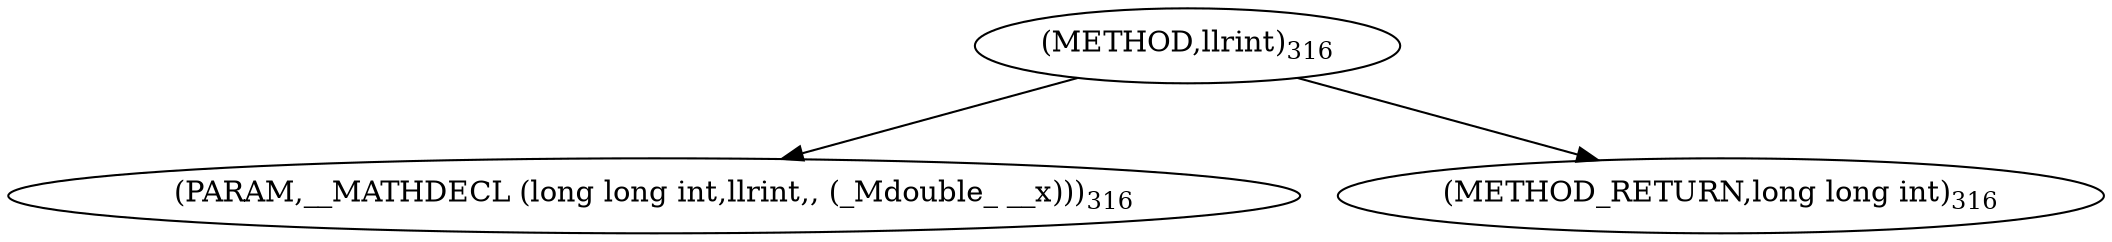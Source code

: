digraph "llrint" {  
"20618" [label = <(METHOD,llrint)<SUB>316</SUB>> ]
"20619" [label = <(PARAM,__MATHDECL (long long int,llrint,, (_Mdouble_ __x)))<SUB>316</SUB>> ]
"20620" [label = <(METHOD_RETURN,long long int)<SUB>316</SUB>> ]
  "20618" -> "20619" 
  "20618" -> "20620" 
}
